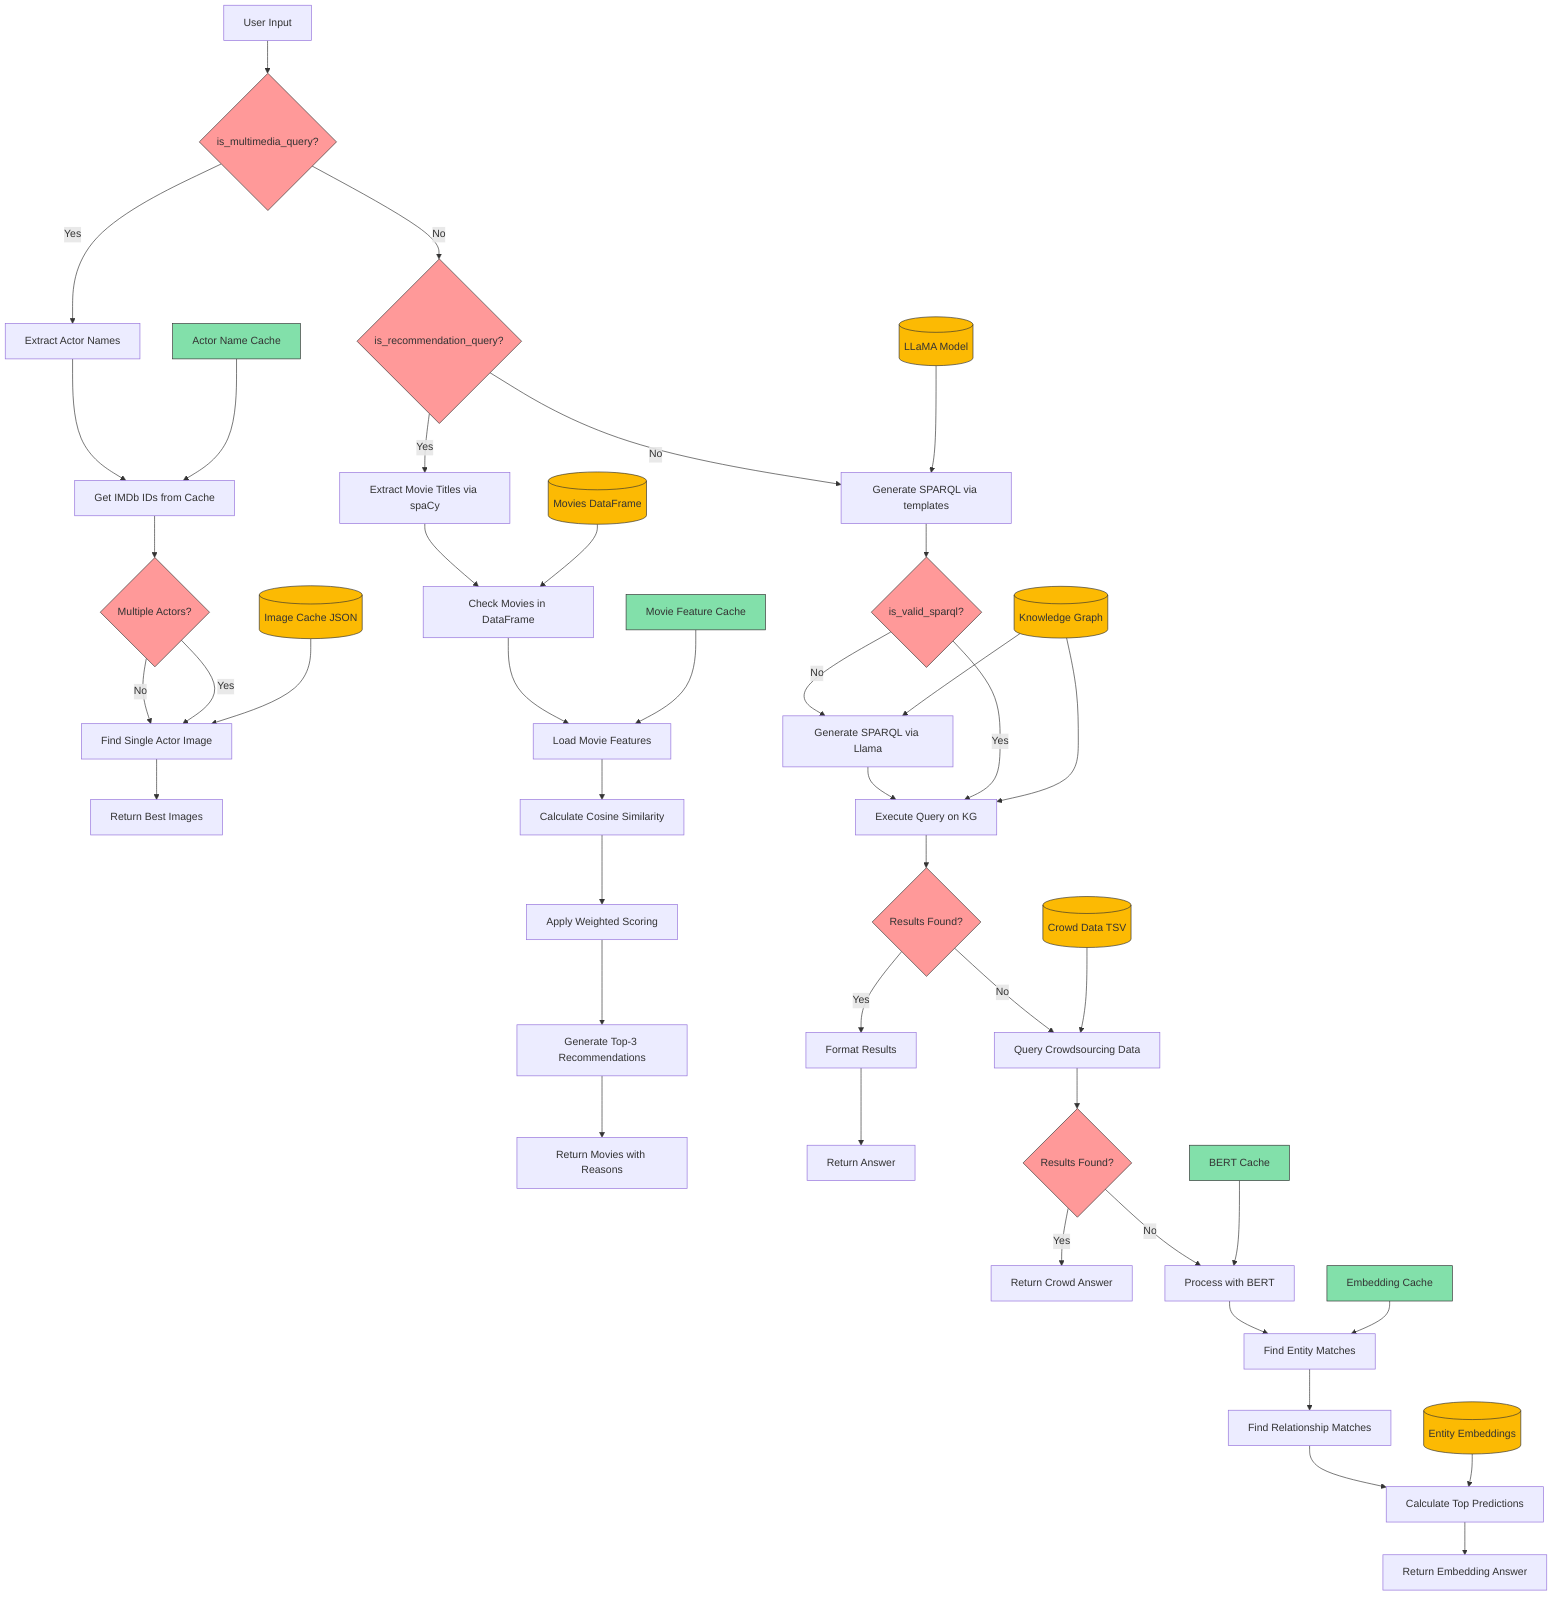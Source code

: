 flowchart TD
    A[User Input] --> M1{is_multimedia_query?}
    
    %% Multimedia Path
    M1 -->|Yes| P[Extract Actor Names]
    P --> Q[Get IMDb IDs from Cache]
    Q --> R{Multiple Actors?}
    R -->|No| S1[Find Single Actor Image]
    R -->|Yes| S1[Find Single Actor Image]
    S1 --> T[Return Best Images]
    
    %% Recommendation Path
    M1 -->|No| M2{is_recommendation_query?}
    M2 -->|Yes| E[Extract Movie Titles via spaCy]
    E --> F[Check Movies in DataFrame]
    F --> G[Load Movie Features]
    G --> H[Calculate Cosine Similarity]
    H --> I[Apply Weighted Scoring]
    I --> J[Generate Top-3 Recommendations]
    J --> K[Return Movies with Reasons]
    
    %% SPARQL Path
    M2 -->|No| C1[Generate SPARQL via templates]
    C1 --> C2{is_valid_sparql?}
    C2 -->|No| C11[Generate SPARQL via Llama]
    C11 --> C3
    C2 -->|Yes| C3[Execute Query on KG]
    C3 --> C4{Results Found?}
    C4 -->|Yes| C5[Format Results]
    C5 --> C6[Return Answer]
    
    %% Crowdsourcing Fallback
    C4 -->|No| CR1[Query Crowdsourcing Data]
    CR1 --> CR2{Results Found?}
    CR2 -->|Yes| CR3[Return Crowd Answer]
    
    %% Embedding Fallback
    CR2 -->|No| AD[Process with BERT]
    AD --> AE[Find Entity Matches]
    AE --> AF[Find Relationship Matches]
    AF --> AG[Calculate Top Predictions]
    AG --> AH[Return Embedding Answer]

    %% Data Sources
    DS1[(Knowledge Graph)]
    DS2[(Crowd Data TSV)]
    DS3[(Image Cache JSON)]
    DS4[(Entity Embeddings)]
    DS5[(LLaMA Model)]
    DS6[(Movies DataFrame)]
    
    %% Cache Systems
    CS1[Movie Feature Cache]
    CS2[Actor Name Cache]
    CS3[Embedding Cache]
    CS4[BERT Cache]
    
    %% Data Source Connections
    DS1 --> C3
    DS1 --> C11
    DS2 --> CR1
    DS3 --> S1
    DS4 --> AG
    DS5 --> C1
    DS6 --> F
    
    %% Cache Connections
    CS1 --> G
    CS2 --> Q
    CS3 --> AE
    CS4 --> AD

    classDef dataSource fill:#fcba03,stroke:#333
    class DS1,DS2,DS3,DS4,DS5,DS6 dataSource

    classDef cache fill:#82E0AA,stroke:#333
    class CS1,CS2,CS3,CS4 cache

    %% Highlight Decision Points
    classDef decision fill:#FF9999,stroke:#333
    class M1,M2,C2,C4,CR2,R decision